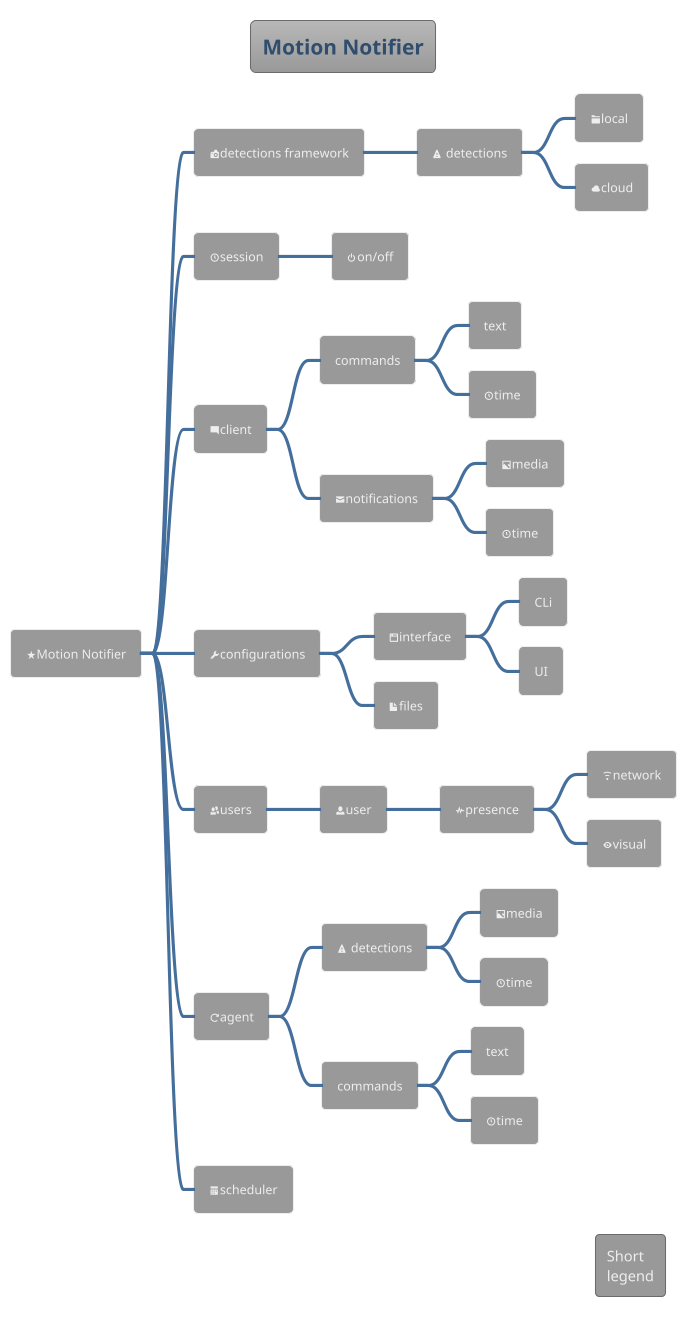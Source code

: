 @startmindmap
'https://plantuml.com/mindmap-diagram

!theme spacelab

title Motion Notifier

* <&star>Motion Notifier
** <&camera-slr>detections framework
*** <&warning> detections
**** <&folder>local
**** <&cloud>cloud
** <&clock>session
*** <&power-standby>on/off
** <&comment-square>client
*** commands
**** text
**** <&clock>time
*** <&envelope-closed>notifications
**** <&image>media
**** <&clock>time
** <&wrench>configurations
*** <&browser>interface
**** CLi
**** UI
*** <&file>files
** <&people>users
*** <&person>user
**** <&pulse>presence
***** <&wifi>network
***** <&eye>visual
** <&reload>agent
*** <&warning> detections
**** <&image>media
**** <&clock>time
*** commands
**** text
**** <&clock>time
** <&calendar>scheduler
legend right
  Short
  legend
endlegend
@endmindmap
